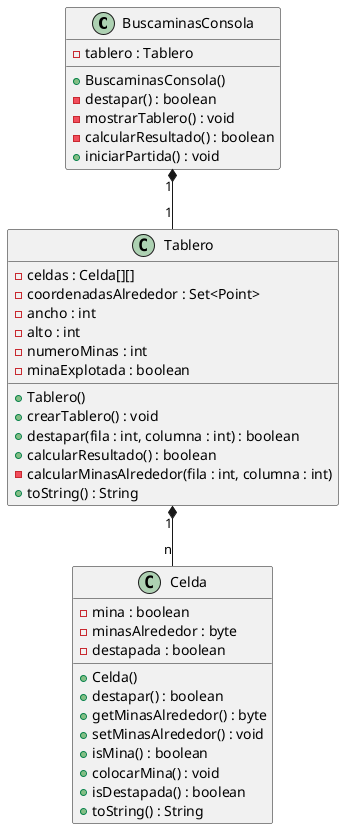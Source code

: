 @startuml
class BuscaminasConsola {
    -tablero : Tablero

    +BuscaminasConsola()
    -destapar() : boolean
    -mostrarTablero() : void
    -calcularResultado() : boolean
    +iniciarPartida() : void
}

class Tablero {
    -celdas : Celda[][]
    -coordenadasAlrededor : Set<Point>
    -ancho : int
    -alto : int
    -numeroMinas : int
    -minaExplotada : boolean

    +Tablero()
    +crearTablero() : void
    +destapar(fila : int, columna : int) : boolean
    +calcularResultado() : boolean
    -calcularMinasAlrededor(fila : int, columna : int)
    +toString() : String
}

class Celda {
    -mina : boolean
    -minasAlrededor : byte
    -destapada : boolean

    +Celda()
    +destapar() : boolean
    +getMinasAlrededor() : byte
    +setMinasAlrededor() : void
    +isMina() : boolean
    +colocarMina() : void
    +isDestapada() : boolean
    +toString() : String
}

Tablero "1" *-- "n" Celda
BuscaminasConsola "1" *-- "1" Tablero

@enduml
